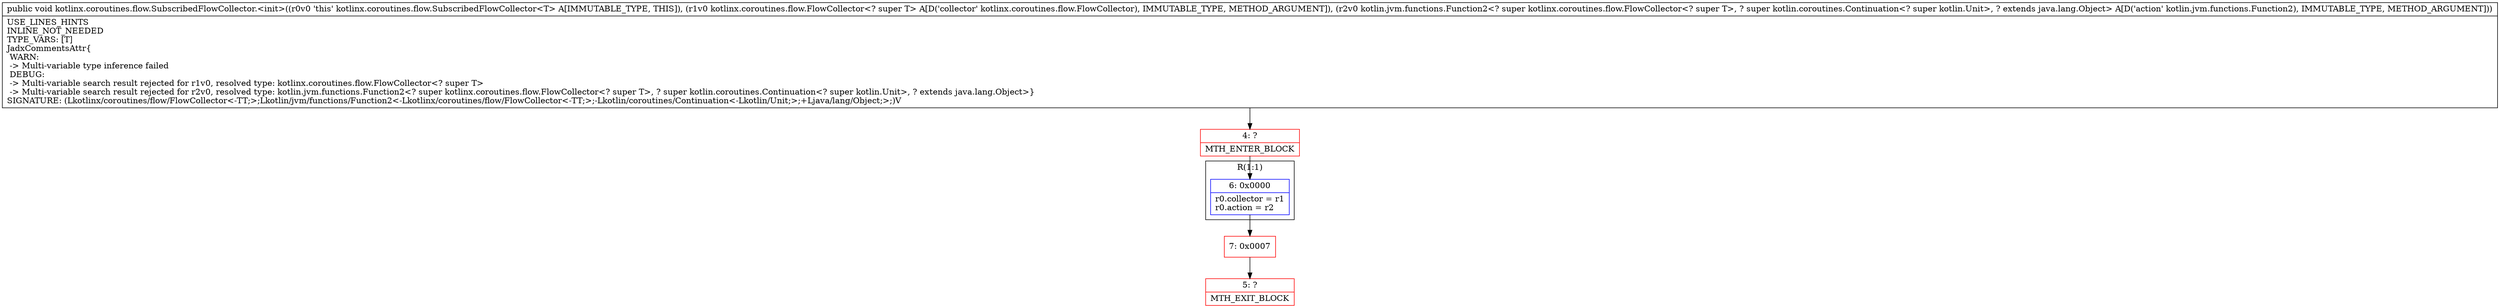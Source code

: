 digraph "CFG forkotlinx.coroutines.flow.SubscribedFlowCollector.\<init\>(Lkotlinx\/coroutines\/flow\/FlowCollector;Lkotlin\/jvm\/functions\/Function2;)V" {
subgraph cluster_Region_1443210463 {
label = "R(1:1)";
node [shape=record,color=blue];
Node_6 [shape=record,label="{6\:\ 0x0000|r0.collector = r1\lr0.action = r2\l}"];
}
Node_4 [shape=record,color=red,label="{4\:\ ?|MTH_ENTER_BLOCK\l}"];
Node_7 [shape=record,color=red,label="{7\:\ 0x0007}"];
Node_5 [shape=record,color=red,label="{5\:\ ?|MTH_EXIT_BLOCK\l}"];
MethodNode[shape=record,label="{public void kotlinx.coroutines.flow.SubscribedFlowCollector.\<init\>((r0v0 'this' kotlinx.coroutines.flow.SubscribedFlowCollector\<T\> A[IMMUTABLE_TYPE, THIS]), (r1v0 kotlinx.coroutines.flow.FlowCollector\<? super T\> A[D('collector' kotlinx.coroutines.flow.FlowCollector), IMMUTABLE_TYPE, METHOD_ARGUMENT]), (r2v0 kotlin.jvm.functions.Function2\<? super kotlinx.coroutines.flow.FlowCollector\<? super T\>, ? super kotlin.coroutines.Continuation\<? super kotlin.Unit\>, ? extends java.lang.Object\> A[D('action' kotlin.jvm.functions.Function2), IMMUTABLE_TYPE, METHOD_ARGUMENT]))  | USE_LINES_HINTS\lINLINE_NOT_NEEDED\lTYPE_VARS: [T]\lJadxCommentsAttr\{\l WARN: \l \-\> Multi\-variable type inference failed\l DEBUG: \l \-\> Multi\-variable search result rejected for r1v0, resolved type: kotlinx.coroutines.flow.FlowCollector\<? super T\>\l \-\> Multi\-variable search result rejected for r2v0, resolved type: kotlin.jvm.functions.Function2\<? super kotlinx.coroutines.flow.FlowCollector\<? super T\>, ? super kotlin.coroutines.Continuation\<? super kotlin.Unit\>, ? extends java.lang.Object\>\}\lSIGNATURE: (Lkotlinx\/coroutines\/flow\/FlowCollector\<\-TT;\>;Lkotlin\/jvm\/functions\/Function2\<\-Lkotlinx\/coroutines\/flow\/FlowCollector\<\-TT;\>;\-Lkotlin\/coroutines\/Continuation\<\-Lkotlin\/Unit;\>;+Ljava\/lang\/Object;\>;)V\l}"];
MethodNode -> Node_4;Node_6 -> Node_7;
Node_4 -> Node_6;
Node_7 -> Node_5;
}

